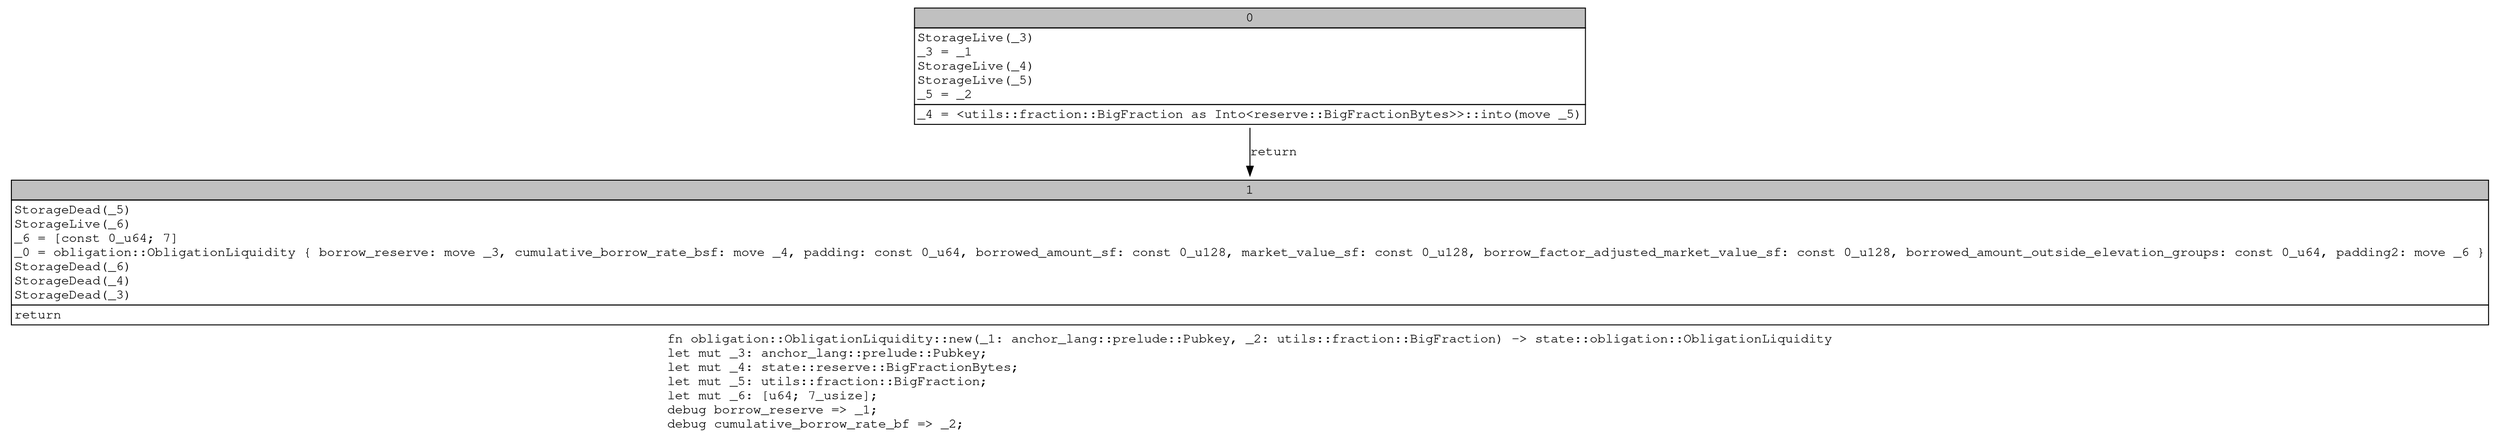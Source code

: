 digraph Mir_0_1732 {
    graph [fontname="Courier, monospace"];
    node [fontname="Courier, monospace"];
    edge [fontname="Courier, monospace"];
    label=<fn obligation::ObligationLiquidity::new(_1: anchor_lang::prelude::Pubkey, _2: utils::fraction::BigFraction) -&gt; state::obligation::ObligationLiquidity<br align="left"/>let mut _3: anchor_lang::prelude::Pubkey;<br align="left"/>let mut _4: state::reserve::BigFractionBytes;<br align="left"/>let mut _5: utils::fraction::BigFraction;<br align="left"/>let mut _6: [u64; 7_usize];<br align="left"/>debug borrow_reserve =&gt; _1;<br align="left"/>debug cumulative_borrow_rate_bf =&gt; _2;<br align="left"/>>;
    bb0__0_1732 [shape="none", label=<<table border="0" cellborder="1" cellspacing="0"><tr><td bgcolor="gray" align="center" colspan="1">0</td></tr><tr><td align="left" balign="left">StorageLive(_3)<br/>_3 = _1<br/>StorageLive(_4)<br/>StorageLive(_5)<br/>_5 = _2<br/></td></tr><tr><td align="left">_4 = &lt;utils::fraction::BigFraction as Into&lt;reserve::BigFractionBytes&gt;&gt;::into(move _5)</td></tr></table>>];
    bb1__0_1732 [shape="none", label=<<table border="0" cellborder="1" cellspacing="0"><tr><td bgcolor="gray" align="center" colspan="1">1</td></tr><tr><td align="left" balign="left">StorageDead(_5)<br/>StorageLive(_6)<br/>_6 = [const 0_u64; 7]<br/>_0 = obligation::ObligationLiquidity { borrow_reserve: move _3, cumulative_borrow_rate_bsf: move _4, padding: const 0_u64, borrowed_amount_sf: const 0_u128, market_value_sf: const 0_u128, borrow_factor_adjusted_market_value_sf: const 0_u128, borrowed_amount_outside_elevation_groups: const 0_u64, padding2: move _6 }<br/>StorageDead(_6)<br/>StorageDead(_4)<br/>StorageDead(_3)<br/></td></tr><tr><td align="left">return</td></tr></table>>];
    bb0__0_1732 -> bb1__0_1732 [label="return"];
}
